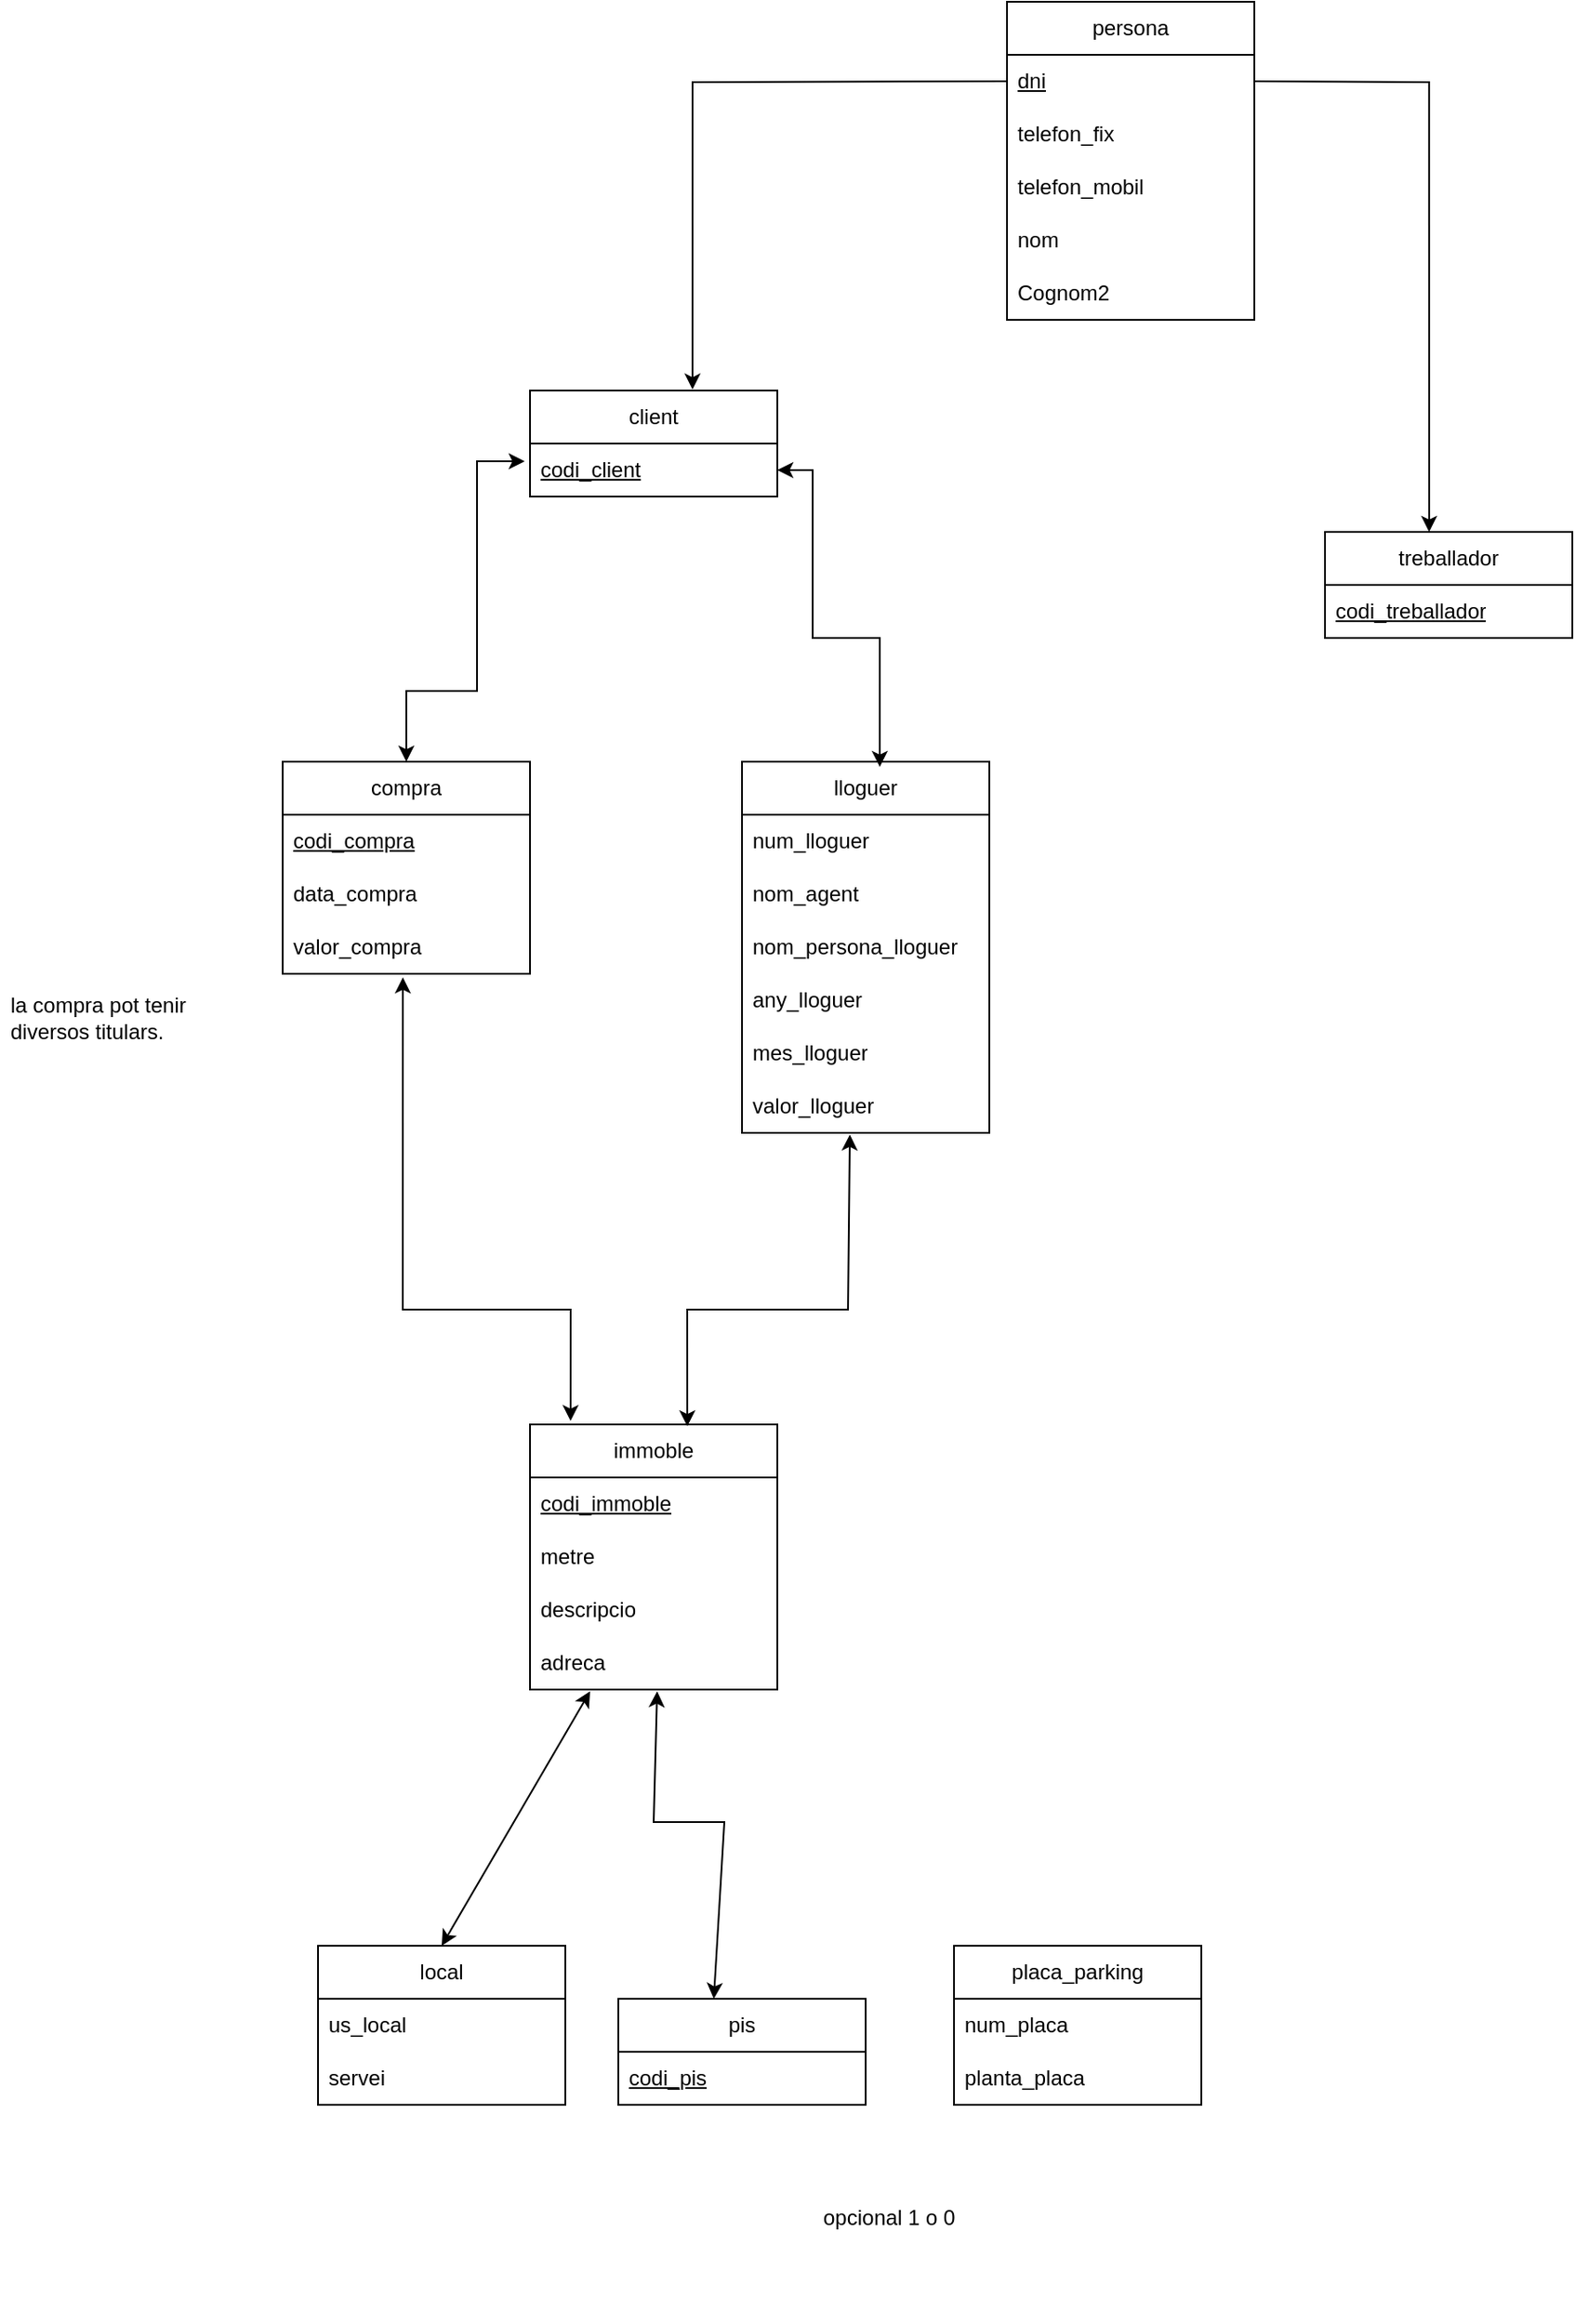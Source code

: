 <mxfile version="24.7.17">
  <diagram name="Pàgina-1" id="SRd085F0_NReQPcWsws4">
    <mxGraphModel dx="2253" dy="747" grid="1" gridSize="10" guides="1" tooltips="1" connect="1" arrows="1" fold="1" page="1" pageScale="1" pageWidth="827" pageHeight="1169" math="0" shadow="0">
      <root>
        <mxCell id="0" />
        <mxCell id="1" parent="0" />
        <mxCell id="tAQXnPftDMbQxo3-cld4-1" value="client" style="swimlane;fontStyle=0;childLayout=stackLayout;horizontal=1;startSize=30;horizontalStack=0;resizeParent=1;resizeParentMax=0;resizeLast=0;collapsible=1;marginBottom=0;whiteSpace=wrap;html=1;" parent="1" vertex="1">
          <mxGeometry x="60" y="270" width="140" height="60" as="geometry" />
        </mxCell>
        <mxCell id="tAQXnPftDMbQxo3-cld4-14" value="&lt;u&gt;codi_client&lt;/u&gt;" style="text;strokeColor=none;fillColor=none;align=left;verticalAlign=middle;spacingLeft=4;spacingRight=4;overflow=hidden;points=[[0,0.5],[1,0.5]];portConstraint=eastwest;rotatable=0;whiteSpace=wrap;html=1;" parent="tAQXnPftDMbQxo3-cld4-1" vertex="1">
          <mxGeometry y="30" width="140" height="30" as="geometry" />
        </mxCell>
        <mxCell id="tAQXnPftDMbQxo3-cld4-7" value="treballador" style="swimlane;fontStyle=0;childLayout=stackLayout;horizontal=1;startSize=30;horizontalStack=0;resizeParent=1;resizeParentMax=0;resizeLast=0;collapsible=1;marginBottom=0;whiteSpace=wrap;html=1;" parent="1" vertex="1">
          <mxGeometry x="510" y="350" width="140" height="60" as="geometry" />
        </mxCell>
        <mxCell id="tAQXnPftDMbQxo3-cld4-8" value="&lt;u&gt;codi_treballador&lt;/u&gt;" style="text;strokeColor=none;fillColor=none;align=left;verticalAlign=middle;spacingLeft=4;spacingRight=4;overflow=hidden;points=[[0,0.5],[1,0.5]];portConstraint=eastwest;rotatable=0;whiteSpace=wrap;html=1;" parent="tAQXnPftDMbQxo3-cld4-7" vertex="1">
          <mxGeometry y="30" width="140" height="30" as="geometry" />
        </mxCell>
        <mxCell id="tAQXnPftDMbQxo3-cld4-15" value="immoble" style="swimlane;fontStyle=0;childLayout=stackLayout;horizontal=1;startSize=30;horizontalStack=0;resizeParent=1;resizeParentMax=0;resizeLast=0;collapsible=1;marginBottom=0;whiteSpace=wrap;html=1;" parent="1" vertex="1">
          <mxGeometry x="60" y="855" width="140" height="150" as="geometry" />
        </mxCell>
        <mxCell id="tAQXnPftDMbQxo3-cld4-16" value="&lt;u&gt;codi_immoble&lt;/u&gt;" style="text;strokeColor=none;fillColor=none;align=left;verticalAlign=middle;spacingLeft=4;spacingRight=4;overflow=hidden;points=[[0,0.5],[1,0.5]];portConstraint=eastwest;rotatable=0;whiteSpace=wrap;html=1;" parent="tAQXnPftDMbQxo3-cld4-15" vertex="1">
          <mxGeometry y="30" width="140" height="30" as="geometry" />
        </mxCell>
        <mxCell id="tAQXnPftDMbQxo3-cld4-17" value="metre" style="text;strokeColor=none;fillColor=none;align=left;verticalAlign=middle;spacingLeft=4;spacingRight=4;overflow=hidden;points=[[0,0.5],[1,0.5]];portConstraint=eastwest;rotatable=0;whiteSpace=wrap;html=1;" parent="tAQXnPftDMbQxo3-cld4-15" vertex="1">
          <mxGeometry y="60" width="140" height="30" as="geometry" />
        </mxCell>
        <mxCell id="tAQXnPftDMbQxo3-cld4-18" value="descripcio" style="text;strokeColor=none;fillColor=none;align=left;verticalAlign=middle;spacingLeft=4;spacingRight=4;overflow=hidden;points=[[0,0.5],[1,0.5]];portConstraint=eastwest;rotatable=0;whiteSpace=wrap;html=1;" parent="tAQXnPftDMbQxo3-cld4-15" vertex="1">
          <mxGeometry y="90" width="140" height="30" as="geometry" />
        </mxCell>
        <mxCell id="tAQXnPftDMbQxo3-cld4-19" value="adreca" style="text;strokeColor=none;fillColor=none;align=left;verticalAlign=middle;spacingLeft=4;spacingRight=4;overflow=hidden;points=[[0,0.5],[1,0.5]];portConstraint=eastwest;rotatable=0;whiteSpace=wrap;html=1;" parent="tAQXnPftDMbQxo3-cld4-15" vertex="1">
          <mxGeometry y="120" width="140" height="30" as="geometry" />
        </mxCell>
        <mxCell id="tAQXnPftDMbQxo3-cld4-22" value="pis" style="swimlane;fontStyle=0;childLayout=stackLayout;horizontal=1;startSize=30;horizontalStack=0;resizeParent=1;resizeParentMax=0;resizeLast=0;collapsible=1;marginBottom=0;whiteSpace=wrap;html=1;" parent="1" vertex="1">
          <mxGeometry x="110" y="1180" width="140" height="60" as="geometry" />
        </mxCell>
        <mxCell id="tAQXnPftDMbQxo3-cld4-23" value="&lt;u&gt;codi_pis&lt;/u&gt;" style="text;strokeColor=none;fillColor=none;align=left;verticalAlign=middle;spacingLeft=4;spacingRight=4;overflow=hidden;points=[[0,0.5],[1,0.5]];portConstraint=eastwest;rotatable=0;whiteSpace=wrap;html=1;" parent="tAQXnPftDMbQxo3-cld4-22" vertex="1">
          <mxGeometry y="30" width="140" height="30" as="geometry" />
        </mxCell>
        <mxCell id="tAQXnPftDMbQxo3-cld4-27" value="local" style="swimlane;fontStyle=0;childLayout=stackLayout;horizontal=1;startSize=30;horizontalStack=0;resizeParent=1;resizeParentMax=0;resizeLast=0;collapsible=1;marginBottom=0;whiteSpace=wrap;html=1;" parent="1" vertex="1">
          <mxGeometry x="-60" y="1150" width="140" height="90" as="geometry" />
        </mxCell>
        <mxCell id="tAQXnPftDMbQxo3-cld4-29" value="us_local" style="text;strokeColor=none;fillColor=none;align=left;verticalAlign=middle;spacingLeft=4;spacingRight=4;overflow=hidden;points=[[0,0.5],[1,0.5]];portConstraint=eastwest;rotatable=0;whiteSpace=wrap;html=1;" parent="tAQXnPftDMbQxo3-cld4-27" vertex="1">
          <mxGeometry y="30" width="140" height="30" as="geometry" />
        </mxCell>
        <mxCell id="tAQXnPftDMbQxo3-cld4-28" value="servei" style="text;strokeColor=none;fillColor=none;align=left;verticalAlign=middle;spacingLeft=4;spacingRight=4;overflow=hidden;points=[[0,0.5],[1,0.5]];portConstraint=eastwest;rotatable=0;whiteSpace=wrap;html=1;" parent="tAQXnPftDMbQxo3-cld4-27" vertex="1">
          <mxGeometry y="60" width="140" height="30" as="geometry" />
        </mxCell>
        <mxCell id="tAQXnPftDMbQxo3-cld4-30" value="placa_parking" style="swimlane;fontStyle=0;childLayout=stackLayout;horizontal=1;startSize=30;horizontalStack=0;resizeParent=1;resizeParentMax=0;resizeLast=0;collapsible=1;marginBottom=0;whiteSpace=wrap;html=1;" parent="1" vertex="1">
          <mxGeometry x="300" y="1150" width="140" height="90" as="geometry" />
        </mxCell>
        <mxCell id="tAQXnPftDMbQxo3-cld4-31" value="num_placa" style="text;strokeColor=none;fillColor=none;align=left;verticalAlign=middle;spacingLeft=4;spacingRight=4;overflow=hidden;points=[[0,0.5],[1,0.5]];portConstraint=eastwest;rotatable=0;whiteSpace=wrap;html=1;" parent="tAQXnPftDMbQxo3-cld4-30" vertex="1">
          <mxGeometry y="30" width="140" height="30" as="geometry" />
        </mxCell>
        <mxCell id="tAQXnPftDMbQxo3-cld4-32" value="planta_placa" style="text;strokeColor=none;fillColor=none;align=left;verticalAlign=middle;spacingLeft=4;spacingRight=4;overflow=hidden;points=[[0,0.5],[1,0.5]];portConstraint=eastwest;rotatable=0;whiteSpace=wrap;html=1;" parent="tAQXnPftDMbQxo3-cld4-30" vertex="1">
          <mxGeometry y="60" width="140" height="30" as="geometry" />
        </mxCell>
        <mxCell id="tAQXnPftDMbQxo3-cld4-34" value="compra" style="swimlane;fontStyle=0;childLayout=stackLayout;horizontal=1;startSize=30;horizontalStack=0;resizeParent=1;resizeParentMax=0;resizeLast=0;collapsible=1;marginBottom=0;whiteSpace=wrap;html=1;" parent="1" vertex="1">
          <mxGeometry x="-80" y="480" width="140" height="120" as="geometry" />
        </mxCell>
        <mxCell id="tAQXnPftDMbQxo3-cld4-35" value="&lt;u&gt;codi_compra&lt;/u&gt;" style="text;strokeColor=none;fillColor=none;align=left;verticalAlign=middle;spacingLeft=4;spacingRight=4;overflow=hidden;points=[[0,0.5],[1,0.5]];portConstraint=eastwest;rotatable=0;whiteSpace=wrap;html=1;" parent="tAQXnPftDMbQxo3-cld4-34" vertex="1">
          <mxGeometry y="30" width="140" height="30" as="geometry" />
        </mxCell>
        <mxCell id="tAQXnPftDMbQxo3-cld4-37" value="data_compra" style="text;strokeColor=none;fillColor=none;align=left;verticalAlign=middle;spacingLeft=4;spacingRight=4;overflow=hidden;points=[[0,0.5],[1,0.5]];portConstraint=eastwest;rotatable=0;whiteSpace=wrap;html=1;" parent="tAQXnPftDMbQxo3-cld4-34" vertex="1">
          <mxGeometry y="60" width="140" height="30" as="geometry" />
        </mxCell>
        <mxCell id="tAQXnPftDMbQxo3-cld4-36" value="valor_compra" style="text;strokeColor=none;fillColor=none;align=left;verticalAlign=middle;spacingLeft=4;spacingRight=4;overflow=hidden;points=[[0,0.5],[1,0.5]];portConstraint=eastwest;rotatable=0;whiteSpace=wrap;html=1;" parent="tAQXnPftDMbQxo3-cld4-34" vertex="1">
          <mxGeometry y="90" width="140" height="30" as="geometry" />
        </mxCell>
        <mxCell id="tAQXnPftDMbQxo3-cld4-38" value="lloguer" style="swimlane;fontStyle=0;childLayout=stackLayout;horizontal=1;startSize=30;horizontalStack=0;resizeParent=1;resizeParentMax=0;resizeLast=0;collapsible=1;marginBottom=0;whiteSpace=wrap;html=1;" parent="1" vertex="1">
          <mxGeometry x="180" y="480" width="140" height="210" as="geometry" />
        </mxCell>
        <mxCell id="tAQXnPftDMbQxo3-cld4-39" value="num_lloguer" style="text;strokeColor=none;fillColor=none;align=left;verticalAlign=middle;spacingLeft=4;spacingRight=4;overflow=hidden;points=[[0,0.5],[1,0.5]];portConstraint=eastwest;rotatable=0;whiteSpace=wrap;html=1;" parent="tAQXnPftDMbQxo3-cld4-38" vertex="1">
          <mxGeometry y="30" width="140" height="30" as="geometry" />
        </mxCell>
        <mxCell id="tAQXnPftDMbQxo3-cld4-40" value="nom_agent" style="text;strokeColor=none;fillColor=none;align=left;verticalAlign=middle;spacingLeft=4;spacingRight=4;overflow=hidden;points=[[0,0.5],[1,0.5]];portConstraint=eastwest;rotatable=0;whiteSpace=wrap;html=1;" parent="tAQXnPftDMbQxo3-cld4-38" vertex="1">
          <mxGeometry y="60" width="140" height="30" as="geometry" />
        </mxCell>
        <mxCell id="tAQXnPftDMbQxo3-cld4-43" value="nom_persona_lloguer" style="text;strokeColor=none;fillColor=none;align=left;verticalAlign=middle;spacingLeft=4;spacingRight=4;overflow=hidden;points=[[0,0.5],[1,0.5]];portConstraint=eastwest;rotatable=0;whiteSpace=wrap;html=1;" parent="tAQXnPftDMbQxo3-cld4-38" vertex="1">
          <mxGeometry y="90" width="140" height="30" as="geometry" />
        </mxCell>
        <mxCell id="tAQXnPftDMbQxo3-cld4-41" value="any_lloguer" style="text;strokeColor=none;fillColor=none;align=left;verticalAlign=middle;spacingLeft=4;spacingRight=4;overflow=hidden;points=[[0,0.5],[1,0.5]];portConstraint=eastwest;rotatable=0;whiteSpace=wrap;html=1;" parent="tAQXnPftDMbQxo3-cld4-38" vertex="1">
          <mxGeometry y="120" width="140" height="30" as="geometry" />
        </mxCell>
        <mxCell id="tAQXnPftDMbQxo3-cld4-44" value="mes_lloguer" style="text;strokeColor=none;fillColor=none;align=left;verticalAlign=middle;spacingLeft=4;spacingRight=4;overflow=hidden;points=[[0,0.5],[1,0.5]];portConstraint=eastwest;rotatable=0;whiteSpace=wrap;html=1;" parent="tAQXnPftDMbQxo3-cld4-38" vertex="1">
          <mxGeometry y="150" width="140" height="30" as="geometry" />
        </mxCell>
        <mxCell id="tAQXnPftDMbQxo3-cld4-42" value="valor_lloguer" style="text;strokeColor=none;fillColor=none;align=left;verticalAlign=middle;spacingLeft=4;spacingRight=4;overflow=hidden;points=[[0,0.5],[1,0.5]];portConstraint=eastwest;rotatable=0;whiteSpace=wrap;html=1;" parent="tAQXnPftDMbQxo3-cld4-38" vertex="1">
          <mxGeometry y="180" width="140" height="30" as="geometry" />
        </mxCell>
        <mxCell id="Jhn1tIQHhHU0NPs5Rsfx-37" style="edgeStyle=orthogonalEdgeStyle;rounded=0;orthogonalLoop=1;jettySize=auto;html=1;exitX=0;exitY=0.5;exitDx=0;exitDy=0;entryX=0.657;entryY=-0.01;entryDx=0;entryDy=0;entryPerimeter=0;" parent="1" target="tAQXnPftDMbQxo3-cld4-1" edge="1">
          <mxGeometry relative="1" as="geometry">
            <mxPoint x="330" y="95" as="sourcePoint" />
          </mxGeometry>
        </mxCell>
        <mxCell id="Jhn1tIQHhHU0NPs5Rsfx-38" style="edgeStyle=orthogonalEdgeStyle;rounded=0;orthogonalLoop=1;jettySize=auto;html=1;exitX=1;exitY=0.5;exitDx=0;exitDy=0;entryX=0.421;entryY=0;entryDx=0;entryDy=0;entryPerimeter=0;" parent="1" target="tAQXnPftDMbQxo3-cld4-7" edge="1">
          <mxGeometry relative="1" as="geometry">
            <mxPoint x="470" y="95" as="sourcePoint" />
          </mxGeometry>
        </mxCell>
        <mxCell id="Jhn1tIQHhHU0NPs5Rsfx-39" value="la compra pot tenir diversos titulars." style="text;strokeColor=none;fillColor=none;align=left;verticalAlign=middle;spacingLeft=4;spacingRight=4;overflow=hidden;points=[[0,0.5],[1,0.5]];portConstraint=eastwest;rotatable=0;whiteSpace=wrap;html=1;" parent="1" vertex="1">
          <mxGeometry x="-240" y="600" width="120" height="50" as="geometry" />
        </mxCell>
        <mxCell id="Jhn1tIQHhHU0NPs5Rsfx-42" value="opcional 1 o 0" style="text;strokeColor=none;fillColor=none;spacingLeft=4;spacingRight=4;overflow=hidden;rotatable=0;points=[[0,0.5],[1,0.5]];portConstraint=eastwest;fontSize=12;whiteSpace=wrap;html=1;" parent="1" vertex="1">
          <mxGeometry x="220" y="1290" width="110" height="70" as="geometry" />
        </mxCell>
        <mxCell id="eBgOaKsO6VGSohHFR5Lq-1" value="persona" style="swimlane;fontStyle=0;childLayout=stackLayout;horizontal=1;startSize=30;horizontalStack=0;resizeParent=1;resizeParentMax=0;resizeLast=0;collapsible=1;marginBottom=0;whiteSpace=wrap;html=1;" vertex="1" parent="1">
          <mxGeometry x="330" y="50" width="140" height="180" as="geometry" />
        </mxCell>
        <mxCell id="eBgOaKsO6VGSohHFR5Lq-3" value="&lt;u&gt;dni&lt;/u&gt;" style="text;strokeColor=none;fillColor=none;align=left;verticalAlign=middle;spacingLeft=4;spacingRight=4;overflow=hidden;points=[[0,0.5],[1,0.5]];portConstraint=eastwest;rotatable=0;whiteSpace=wrap;html=1;" vertex="1" parent="eBgOaKsO6VGSohHFR5Lq-1">
          <mxGeometry y="30" width="140" height="30" as="geometry" />
        </mxCell>
        <mxCell id="eBgOaKsO6VGSohHFR5Lq-4" value="telefon_fix" style="text;strokeColor=none;fillColor=none;align=left;verticalAlign=middle;spacingLeft=4;spacingRight=4;overflow=hidden;points=[[0,0.5],[1,0.5]];portConstraint=eastwest;rotatable=0;whiteSpace=wrap;html=1;" vertex="1" parent="eBgOaKsO6VGSohHFR5Lq-1">
          <mxGeometry y="60" width="140" height="30" as="geometry" />
        </mxCell>
        <mxCell id="eBgOaKsO6VGSohHFR5Lq-5" value="telefon_mobil&lt;span style=&quot;color: rgba(0, 0, 0, 0); font-family: monospace; font-size: 0px; text-wrap: nowrap;&quot;&gt;%3CmxGraphModel%3E%3Croot%3E%3CmxCell%20id%3D%220%22%2F%3E%3CmxCell%20id%3D%221%22%20parent%3D%220%22%2F%3E%3CmxCell%20id%3D%222%22%20value%3D%22%22%20style%3D%22endArrow%3Dclassic%3BstartArrow%3Dclassic%3Bhtml%3D1%3Brounded%3D0%3BexitX%3D1.025%3BexitY%3D0.1%3BexitDx%3D0%3BexitDy%3D0%3BexitPerimeter%3D0%3BentryX%3D0.006%3BentryY%3D0.9%3BentryDx%3D0%3BentryDy%3D0%3BentryPerimeter%3D0%3B%22%20edge%3D%221%22%20parent%3D%221%22%3E%3CmxGeometry%20width%3D%2250%22%20height%3D%2250%22%20relative%3D%221%22%20as%3D%22geometry%22%3E%3CmxPoint%20x%3D%22434%22%20y%3D%22309%22%20as%3D%22sourcePoint%22%2F%3E%3CmxPoint%20x%3D%22601%22%20y%3D%22250%22%20as%3D%22targetPoint%22%2F%3E%3C%2FmxGeometry%3E%3C%2FmxCell%3E%3C%2Froot%3E%3C%2FmxGraphModel%3E&lt;/span&gt;" style="text;strokeColor=none;fillColor=none;align=left;verticalAlign=middle;spacingLeft=4;spacingRight=4;overflow=hidden;points=[[0,0.5],[1,0.5]];portConstraint=eastwest;rotatable=0;whiteSpace=wrap;html=1;" vertex="1" parent="eBgOaKsO6VGSohHFR5Lq-1">
          <mxGeometry y="90" width="140" height="30" as="geometry" />
        </mxCell>
        <mxCell id="eBgOaKsO6VGSohHFR5Lq-6" value="nom" style="text;strokeColor=none;fillColor=none;align=left;verticalAlign=middle;spacingLeft=4;spacingRight=4;overflow=hidden;points=[[0,0.5],[1,0.5]];portConstraint=eastwest;rotatable=0;whiteSpace=wrap;html=1;" vertex="1" parent="eBgOaKsO6VGSohHFR5Lq-1">
          <mxGeometry y="120" width="140" height="30" as="geometry" />
        </mxCell>
        <mxCell id="eBgOaKsO6VGSohHFR5Lq-7" value="Cognom2" style="text;strokeColor=none;fillColor=none;align=left;verticalAlign=middle;spacingLeft=4;spacingRight=4;overflow=hidden;points=[[0,0.5],[1,0.5]];portConstraint=eastwest;rotatable=0;whiteSpace=wrap;html=1;" vertex="1" parent="eBgOaKsO6VGSohHFR5Lq-1">
          <mxGeometry y="150" width="140" height="30" as="geometry" />
        </mxCell>
        <mxCell id="eBgOaKsO6VGSohHFR5Lq-10" value="" style="endArrow=classic;startArrow=classic;html=1;rounded=0;exitX=0.5;exitY=0;exitDx=0;exitDy=0;" edge="1" parent="1" source="tAQXnPftDMbQxo3-cld4-34">
          <mxGeometry width="50" height="50" relative="1" as="geometry">
            <mxPoint x="300" y="520" as="sourcePoint" />
            <mxPoint x="57" y="310" as="targetPoint" />
            <Array as="points">
              <mxPoint x="-10" y="440" />
              <mxPoint x="30" y="440" />
              <mxPoint x="30" y="310" />
            </Array>
          </mxGeometry>
        </mxCell>
        <mxCell id="eBgOaKsO6VGSohHFR5Lq-11" value="" style="endArrow=classic;startArrow=classic;html=1;rounded=0;exitX=0.557;exitY=0.014;exitDx=0;exitDy=0;exitPerimeter=0;entryX=1;entryY=0.5;entryDx=0;entryDy=0;" edge="1" parent="1" source="tAQXnPftDMbQxo3-cld4-38" target="tAQXnPftDMbQxo3-cld4-14">
          <mxGeometry width="50" height="50" relative="1" as="geometry">
            <mxPoint y="490" as="sourcePoint" />
            <mxPoint x="210" y="320" as="targetPoint" />
            <Array as="points">
              <mxPoint x="258" y="410" />
              <mxPoint x="220" y="410" />
              <mxPoint x="220" y="315" />
            </Array>
          </mxGeometry>
        </mxCell>
        <mxCell id="eBgOaKsO6VGSohHFR5Lq-12" value="" style="endArrow=classic;startArrow=classic;html=1;rounded=0;entryX=0.486;entryY=1.067;entryDx=0;entryDy=0;entryPerimeter=0;exitX=0.164;exitY=-0.013;exitDx=0;exitDy=0;exitPerimeter=0;" edge="1" parent="1" source="tAQXnPftDMbQxo3-cld4-15" target="tAQXnPftDMbQxo3-cld4-36">
          <mxGeometry width="50" height="50" relative="1" as="geometry">
            <mxPoint x="90" y="740" as="sourcePoint" />
            <mxPoint x="67" y="320" as="targetPoint" />
            <Array as="points">
              <mxPoint x="83" y="790" />
              <mxPoint x="20" y="790" />
              <mxPoint x="-12" y="790" />
            </Array>
          </mxGeometry>
        </mxCell>
        <mxCell id="eBgOaKsO6VGSohHFR5Lq-13" value="" style="endArrow=classic;startArrow=classic;html=1;rounded=0;entryX=0.436;entryY=1.033;entryDx=0;entryDy=0;entryPerimeter=0;exitX=0.636;exitY=0.007;exitDx=0;exitDy=0;exitPerimeter=0;" edge="1" parent="1" source="tAQXnPftDMbQxo3-cld4-15" target="tAQXnPftDMbQxo3-cld4-42">
          <mxGeometry width="50" height="50" relative="1" as="geometry">
            <mxPoint x="93" y="863" as="sourcePoint" />
            <mxPoint x="-2" y="612" as="targetPoint" />
            <Array as="points">
              <mxPoint x="149" y="790" />
              <mxPoint x="240" y="790" />
            </Array>
          </mxGeometry>
        </mxCell>
        <mxCell id="eBgOaKsO6VGSohHFR5Lq-14" value="" style="endArrow=classic;startArrow=classic;html=1;rounded=0;exitX=0.5;exitY=0;exitDx=0;exitDy=0;entryX=0.243;entryY=1.033;entryDx=0;entryDy=0;entryPerimeter=0;" edge="1" parent="1" source="tAQXnPftDMbQxo3-cld4-27" target="tAQXnPftDMbQxo3-cld4-19">
          <mxGeometry width="50" height="50" relative="1" as="geometry">
            <mxPoint x="300" y="820" as="sourcePoint" />
            <mxPoint x="350" y="770" as="targetPoint" />
          </mxGeometry>
        </mxCell>
        <mxCell id="eBgOaKsO6VGSohHFR5Lq-15" value="" style="endArrow=classic;startArrow=classic;html=1;rounded=0;exitX=0.386;exitY=0;exitDx=0;exitDy=0;entryX=0.514;entryY=1.033;entryDx=0;entryDy=0;entryPerimeter=0;exitPerimeter=0;" edge="1" parent="1" source="tAQXnPftDMbQxo3-cld4-22" target="tAQXnPftDMbQxo3-cld4-19">
          <mxGeometry width="50" height="50" relative="1" as="geometry">
            <mxPoint x="20" y="1160" as="sourcePoint" />
            <mxPoint x="104" y="1016" as="targetPoint" />
            <Array as="points">
              <mxPoint x="170" y="1080" />
              <mxPoint x="130" y="1080" />
            </Array>
          </mxGeometry>
        </mxCell>
      </root>
    </mxGraphModel>
  </diagram>
</mxfile>
